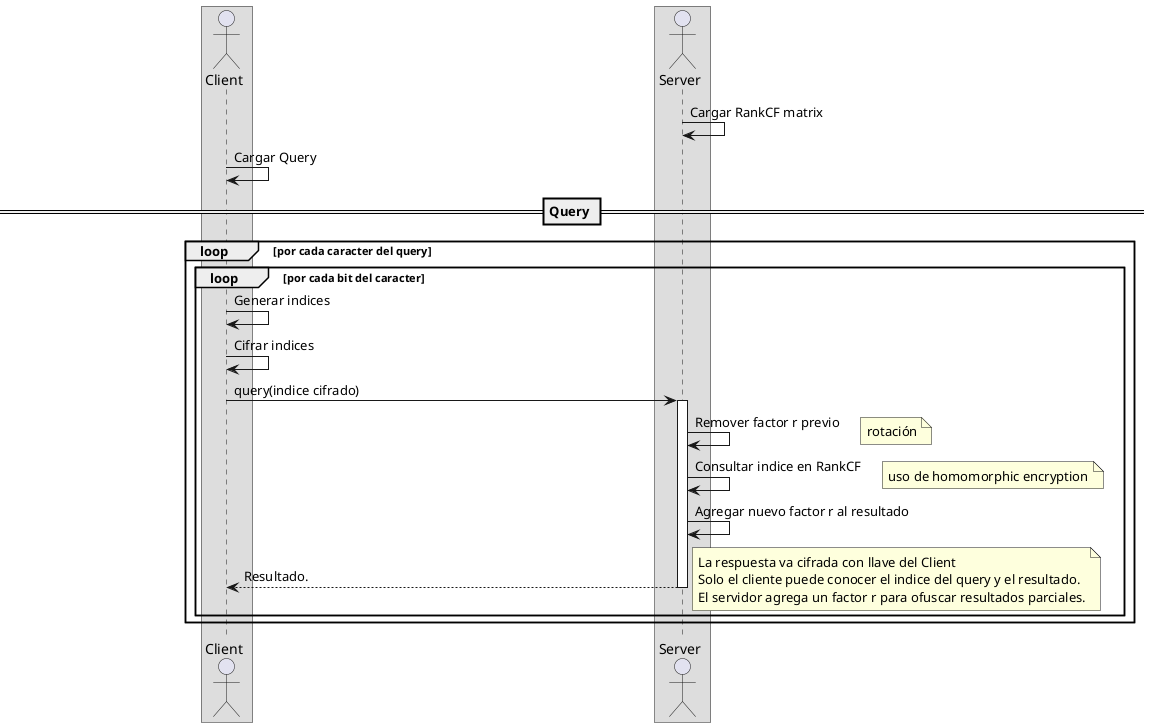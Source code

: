 @startuml

skinparam ParticipantPadding 300
skinparam BoxPadding 200

box
	actor Client
end box

box 
	actor Server
end box


Server -> Server : Cargar RankCF matrix
Client -> Client : Cargar Query

== Query ==

loop por cada caracter del query
	loop por cada bit del caracter
		Client -> Client: Generar indices
		Client -> Client: Cifrar indices
		Client -> Server: query(indice cifrado)

		activate Server
		Server -> Server: Remover factor r previo
		note right
			rotación
		end note
		Server -> Server: Consultar indice en RankCF 
		note right
			uso de homomorphic encryption
		end note
		Server -> Server: Agregar nuevo factor r al resultado

		Server --> Client: Resultado.
		note right
			La respuesta va cifrada con llave del Client
			Solo el cliente puede conocer el indice del query y el resultado.
			El servidor agrega un factor r para ofuscar resultados parciales.
		end note

		deactivate Server
	end
end


@enduml
